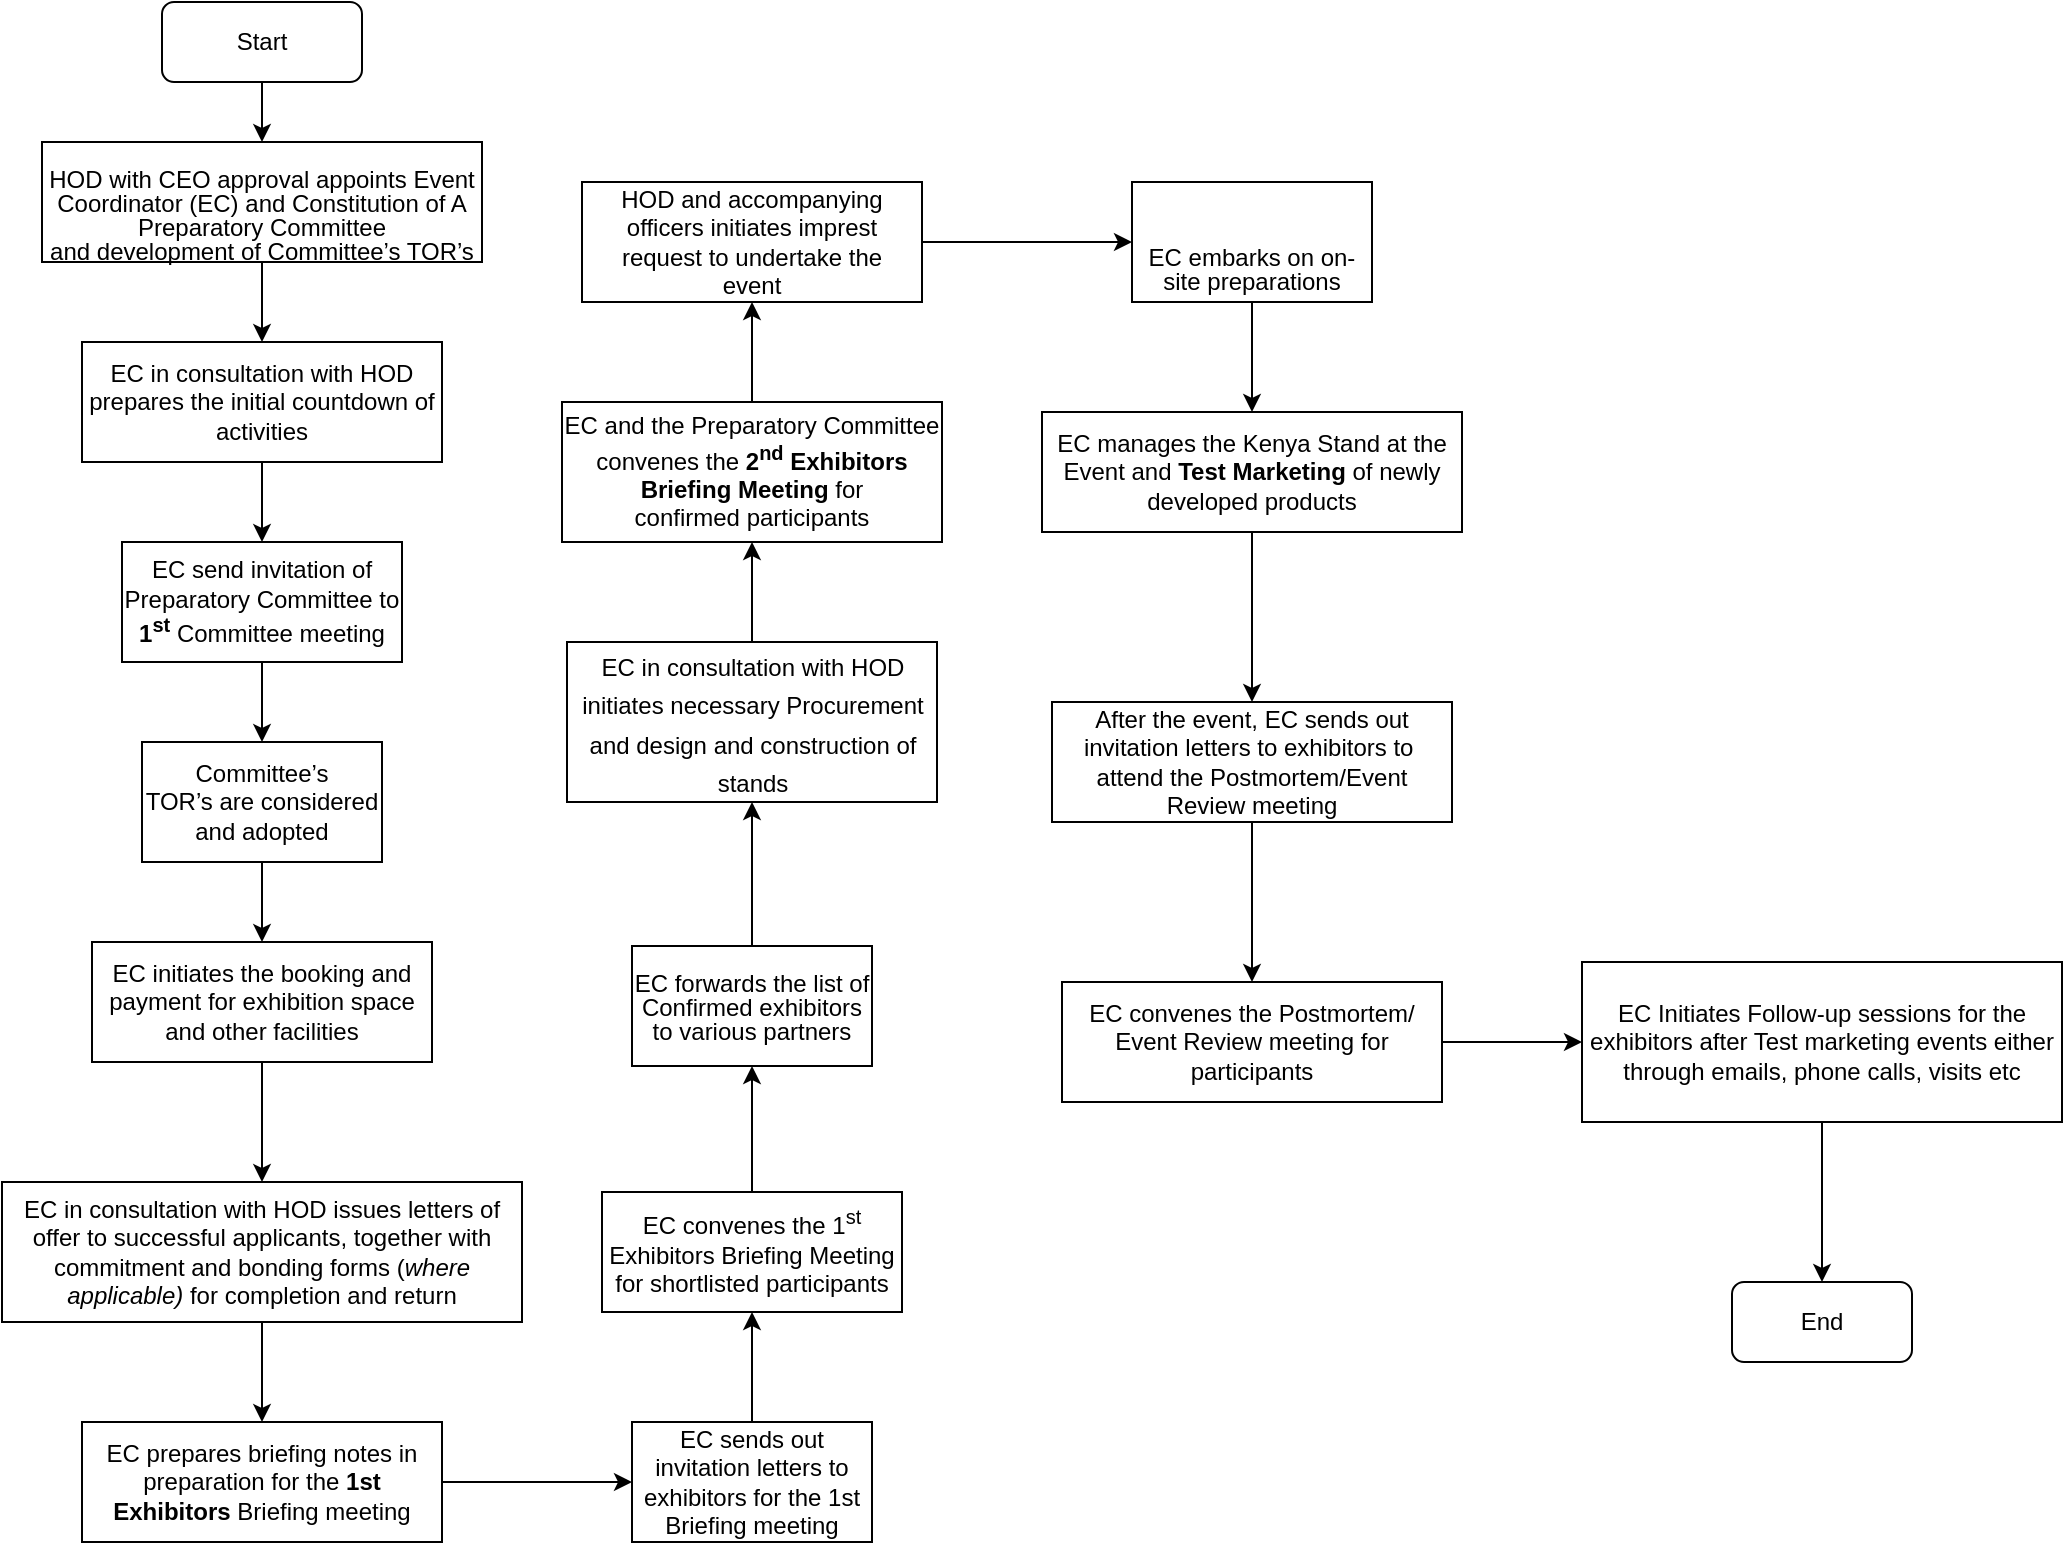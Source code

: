 <mxfile version="13.6.6" type="github">
  <diagram id="T99PzUVAFDoQMoi26orQ" name="Page-1">
    <mxGraphModel dx="1038" dy="547" grid="1" gridSize="10" guides="1" tooltips="1" connect="1" arrows="1" fold="1" page="1" pageScale="1" pageWidth="1169" pageHeight="827" math="0" shadow="0">
      <root>
        <mxCell id="0" />
        <mxCell id="1" parent="0" />
        <mxCell id="MGRTIfC5R2zvSQsZUkEv-1" value="Start" style="rounded=1;whiteSpace=wrap;html=1;" vertex="1" parent="1">
          <mxGeometry x="120" y="30" width="100" height="40" as="geometry" />
        </mxCell>
        <mxCell id="MGRTIfC5R2zvSQsZUkEv-5" value="" style="edgeStyle=orthogonalEdgeStyle;rounded=0;orthogonalLoop=1;jettySize=auto;html=1;" edge="1" parent="1" source="MGRTIfC5R2zvSQsZUkEv-2" target="MGRTIfC5R2zvSQsZUkEv-4">
          <mxGeometry relative="1" as="geometry" />
        </mxCell>
        <mxCell id="MGRTIfC5R2zvSQsZUkEv-2" value="&lt;br/&gt;&lt;p style=&quot;margin-bottom: 0in ; line-height: 100%&quot;&gt;&lt;font face=&quot;Arial, serif&quot;&gt;HOD with CEO approval appoints Event Coordinator (EC) and Constitution of A Preparatory Committee&lt;br/&gt; and development of Committee’s TOR’s&lt;/font&gt;&lt;/p&gt;&lt;br/&gt;" style="rounded=0;whiteSpace=wrap;html=1;" vertex="1" parent="1">
          <mxGeometry x="60" y="100" width="220" height="60" as="geometry" />
        </mxCell>
        <mxCell id="MGRTIfC5R2zvSQsZUkEv-3" value="" style="endArrow=classic;html=1;exitX=0.5;exitY=1;exitDx=0;exitDy=0;" edge="1" parent="1" source="MGRTIfC5R2zvSQsZUkEv-1" target="MGRTIfC5R2zvSQsZUkEv-2">
          <mxGeometry width="50" height="50" relative="1" as="geometry">
            <mxPoint x="370" y="210" as="sourcePoint" />
            <mxPoint x="420" y="160" as="targetPoint" />
          </mxGeometry>
        </mxCell>
        <mxCell id="MGRTIfC5R2zvSQsZUkEv-7" value="" style="edgeStyle=orthogonalEdgeStyle;rounded=0;orthogonalLoop=1;jettySize=auto;html=1;" edge="1" parent="1" source="MGRTIfC5R2zvSQsZUkEv-4" target="MGRTIfC5R2zvSQsZUkEv-6">
          <mxGeometry relative="1" as="geometry" />
        </mxCell>
        <mxCell id="MGRTIfC5R2zvSQsZUkEv-4" value="&lt;font face=&quot;Arial, serif&quot;&gt;EC in consultation with HOD prepares the initial &lt;/font&gt;&lt;font face=&quot;Arial, serif&quot;&gt;countdown&lt;/font&gt;&lt;font face=&quot;Arial, serif&quot;&gt; of activities&lt;/font&gt;" style="whiteSpace=wrap;html=1;rounded=0;" vertex="1" parent="1">
          <mxGeometry x="80" y="200" width="180" height="60" as="geometry" />
        </mxCell>
        <mxCell id="MGRTIfC5R2zvSQsZUkEv-9" value="" style="edgeStyle=orthogonalEdgeStyle;rounded=0;orthogonalLoop=1;jettySize=auto;html=1;" edge="1" parent="1" source="MGRTIfC5R2zvSQsZUkEv-6" target="MGRTIfC5R2zvSQsZUkEv-8">
          <mxGeometry relative="1" as="geometry" />
        </mxCell>
        <mxCell id="MGRTIfC5R2zvSQsZUkEv-6" value="&lt;font face=&quot;Arial, serif&quot;&gt;&lt;span lang=&quot;en-GB&quot;&gt;EC send invitation&lt;/span&gt;&lt;/font&gt;&lt;font face=&quot;Arial, serif&quot;&gt;&lt;span lang=&quot;en-GB&quot;&gt; of &lt;/span&gt;&lt;/font&gt;&lt;font face=&quot;Arial, serif&quot;&gt;&lt;span lang=&quot;en-US&quot;&gt;Preparatory Committee to &lt;/span&gt;&lt;/font&gt;&lt;font face=&quot;Arial, serif&quot;&gt;&lt;span lang=&quot;en-US&quot;&gt;&lt;b&gt;1&lt;/b&gt;&lt;/span&gt;&lt;/font&gt;&lt;sup&gt;&lt;font face=&quot;Arial, serif&quot;&gt;&lt;span lang=&quot;en-US&quot;&gt;&lt;b&gt;st&lt;/b&gt;&lt;/span&gt;&lt;/font&gt;&lt;/sup&gt;&lt;font face=&quot;Arial, serif&quot;&gt;&lt;b&gt; &lt;/b&gt;&lt;span lang=&quot;en-US&quot;&gt;Committee meeting&lt;/span&gt;&lt;/font&gt;" style="whiteSpace=wrap;html=1;rounded=0;" vertex="1" parent="1">
          <mxGeometry x="100" y="300" width="140" height="60" as="geometry" />
        </mxCell>
        <mxCell id="MGRTIfC5R2zvSQsZUkEv-11" value="" style="edgeStyle=orthogonalEdgeStyle;rounded=0;orthogonalLoop=1;jettySize=auto;html=1;" edge="1" parent="1" source="MGRTIfC5R2zvSQsZUkEv-8" target="MGRTIfC5R2zvSQsZUkEv-10">
          <mxGeometry relative="1" as="geometry" />
        </mxCell>
        <mxCell id="MGRTIfC5R2zvSQsZUkEv-8" value="&lt;font face=&quot;Arial, serif&quot;&gt;Committee’s&lt;br/&gt;TOR’s are considered and adopted&lt;/font&gt;&lt;br/&gt;" style="whiteSpace=wrap;html=1;rounded=0;" vertex="1" parent="1">
          <mxGeometry x="110" y="400" width="120" height="60" as="geometry" />
        </mxCell>
        <mxCell id="MGRTIfC5R2zvSQsZUkEv-13" value="" style="edgeStyle=orthogonalEdgeStyle;rounded=0;orthogonalLoop=1;jettySize=auto;html=1;" edge="1" parent="1" source="MGRTIfC5R2zvSQsZUkEv-10" target="MGRTIfC5R2zvSQsZUkEv-12">
          <mxGeometry relative="1" as="geometry" />
        </mxCell>
        <mxCell id="MGRTIfC5R2zvSQsZUkEv-10" value="&lt;font face=&quot;Arial, serif&quot;&gt;EC initiates the booking and payment for  exhibition space&lt;/font&gt;&lt;font face=&quot;Arial, serif&quot;&gt; and other facilities&lt;br&gt;&lt;/font&gt;" style="whiteSpace=wrap;html=1;rounded=0;" vertex="1" parent="1">
          <mxGeometry x="85" y="500" width="170" height="60" as="geometry" />
        </mxCell>
        <mxCell id="MGRTIfC5R2zvSQsZUkEv-15" value="" style="edgeStyle=orthogonalEdgeStyle;rounded=0;orthogonalLoop=1;jettySize=auto;html=1;" edge="1" parent="1" source="MGRTIfC5R2zvSQsZUkEv-12" target="MGRTIfC5R2zvSQsZUkEv-14">
          <mxGeometry relative="1" as="geometry" />
        </mxCell>
        <mxCell id="MGRTIfC5R2zvSQsZUkEv-12" value="&lt;font face=&quot;Arial, serif&quot;&gt;&lt;span lang=&quot;en-US&quot;&gt;EC&lt;/span&gt;&lt;/font&gt;&lt;font face=&quot;Arial, serif&quot;&gt; in consultation with HOD issues letters of offer to successful applicants, together with commitment and bonding forms (&lt;/font&gt;&lt;font face=&quot;Arial, serif&quot;&gt;&lt;i&gt;where applicable)&lt;/i&gt;&lt;/font&gt;&lt;font face=&quot;Arial, serif&quot;&gt; for completion and return&lt;/font&gt;" style="whiteSpace=wrap;html=1;rounded=0;" vertex="1" parent="1">
          <mxGeometry x="40" y="620" width="260" height="70" as="geometry" />
        </mxCell>
        <mxCell id="MGRTIfC5R2zvSQsZUkEv-17" value="" style="edgeStyle=orthogonalEdgeStyle;rounded=0;orthogonalLoop=1;jettySize=auto;html=1;" edge="1" parent="1" source="MGRTIfC5R2zvSQsZUkEv-14" target="MGRTIfC5R2zvSQsZUkEv-16">
          <mxGeometry relative="1" as="geometry" />
        </mxCell>
        <mxCell id="MGRTIfC5R2zvSQsZUkEv-14" value="&lt;font face=&quot;Arial, serif&quot;&gt;&lt;span lang=&quot;en-US&quot;&gt;EC&lt;/span&gt;&lt;/font&gt;&lt;font face=&quot;Arial, serif&quot;&gt; prepares briefing notes in preparation for the &lt;/font&gt;&lt;font face=&quot;Arial, serif&quot;&gt;&lt;b&gt;1st&lt;/b&gt;&lt;/font&gt;&lt;font face=&quot;Arial, serif&quot;&gt;&lt;b&gt; Exhibitors&lt;/b&gt;&lt;/font&gt;&lt;font face=&quot;Arial, serif&quot;&gt; Briefing meeting&lt;/font&gt;" style="whiteSpace=wrap;html=1;rounded=0;" vertex="1" parent="1">
          <mxGeometry x="80" y="740" width="180" height="60" as="geometry" />
        </mxCell>
        <mxCell id="MGRTIfC5R2zvSQsZUkEv-19" value="" style="edgeStyle=orthogonalEdgeStyle;rounded=0;orthogonalLoop=1;jettySize=auto;html=1;" edge="1" parent="1" source="MGRTIfC5R2zvSQsZUkEv-16" target="MGRTIfC5R2zvSQsZUkEv-18">
          <mxGeometry relative="1" as="geometry" />
        </mxCell>
        <mxCell id="MGRTIfC5R2zvSQsZUkEv-16" value="&lt;font face=&quot;Arial, serif&quot;&gt;&lt;span lang=&quot;en-US&quot;&gt;EC&lt;/span&gt;&lt;/font&gt;&lt;font face=&quot;Arial, serif&quot;&gt; sends out invitation letters to exhibitors for the &lt;/font&gt;&lt;font face=&quot;Arial, serif&quot;&gt;1st Briefing meeting&lt;/font&gt;" style="whiteSpace=wrap;html=1;rounded=0;" vertex="1" parent="1">
          <mxGeometry x="355" y="740" width="120" height="60" as="geometry" />
        </mxCell>
        <mxCell id="MGRTIfC5R2zvSQsZUkEv-21" value="" style="edgeStyle=orthogonalEdgeStyle;rounded=0;orthogonalLoop=1;jettySize=auto;html=1;" edge="1" parent="1" source="MGRTIfC5R2zvSQsZUkEv-18" target="MGRTIfC5R2zvSQsZUkEv-20">
          <mxGeometry relative="1" as="geometry" />
        </mxCell>
        <mxCell id="MGRTIfC5R2zvSQsZUkEv-18" value="&lt;font face=&quot;Arial, serif&quot;&gt;&lt;span lang=&quot;en-US&quot;&gt;EC&lt;/span&gt;&lt;/font&gt;&lt;font face=&quot;Arial, serif&quot;&gt; convenes the &lt;/font&gt;&lt;font face=&quot;Arial, serif&quot;&gt;1&lt;/font&gt;&lt;sup&gt;&lt;font face=&quot;Arial, serif&quot;&gt;st&lt;/font&gt;&lt;/sup&gt;&lt;font face=&quot;Arial, serif&quot;&gt;&lt;sup&gt; &lt;/sup&gt;Exhibitors Briefing Meeting&lt;/font&gt;&lt;font face=&quot;Arial, serif&quot;&gt; for shortlisted participants&lt;/font&gt;" style="whiteSpace=wrap;html=1;rounded=0;" vertex="1" parent="1">
          <mxGeometry x="340" y="625" width="150" height="60" as="geometry" />
        </mxCell>
        <mxCell id="MGRTIfC5R2zvSQsZUkEv-23" value="" style="edgeStyle=orthogonalEdgeStyle;rounded=0;orthogonalLoop=1;jettySize=auto;html=1;" edge="1" parent="1" source="MGRTIfC5R2zvSQsZUkEv-20" target="MGRTIfC5R2zvSQsZUkEv-22">
          <mxGeometry relative="1" as="geometry" />
        </mxCell>
        <mxCell id="MGRTIfC5R2zvSQsZUkEv-20" value="&lt;font style=&quot;font-size: 12px&quot;&gt;&lt;br&gt;&lt;/font&gt;&lt;p style=&quot;margin-top: 0.07in ; margin-bottom: 0.07in ; line-height: 100%&quot; lang=&quot;en-US&quot;&gt;&lt;font style=&quot;font-size: 12px&quot;&gt;&lt;font style=&quot;font-size: 12px&quot; face=&quot;Times New Roman, serif&quot;&gt;&lt;font style=&quot;font-size: 12px&quot; face=&quot;Arial, serif&quot;&gt;&lt;font style=&quot;font-size: 12px&quot;&gt;EC forwards the list of Confirmed exhibitors to various partners&lt;/font&gt;&lt;/font&gt;&lt;/font&gt;&lt;/font&gt;&lt;/p&gt;&lt;font style=&quot;font-size: 12px&quot;&gt;&lt;br&gt;&lt;/font&gt;" style="whiteSpace=wrap;html=1;rounded=0;" vertex="1" parent="1">
          <mxGeometry x="355" y="502" width="120" height="60" as="geometry" />
        </mxCell>
        <mxCell id="MGRTIfC5R2zvSQsZUkEv-25" value="" style="edgeStyle=orthogonalEdgeStyle;rounded=0;orthogonalLoop=1;jettySize=auto;html=1;" edge="1" parent="1" source="MGRTIfC5R2zvSQsZUkEv-22" target="MGRTIfC5R2zvSQsZUkEv-24">
          <mxGeometry relative="1" as="geometry" />
        </mxCell>
        <mxCell id="MGRTIfC5R2zvSQsZUkEv-22" value="&lt;font face=&quot;Times New Roman, serif&quot;&gt;&lt;font size=&quot;3&quot;&gt;&lt;font face=&quot;Arial, serif&quot;&gt;&lt;font style=&quot;font-size: 12px&quot;&gt;EC in consultation with HOD initiates necessary Procurement and design and construction of stands&lt;/font&gt;&lt;/font&gt;&lt;/font&gt;&lt;/font&gt;" style="whiteSpace=wrap;html=1;rounded=0;" vertex="1" parent="1">
          <mxGeometry x="322.5" y="350" width="185" height="80" as="geometry" />
        </mxCell>
        <mxCell id="MGRTIfC5R2zvSQsZUkEv-27" value="" style="edgeStyle=orthogonalEdgeStyle;rounded=0;orthogonalLoop=1;jettySize=auto;html=1;" edge="1" parent="1" source="MGRTIfC5R2zvSQsZUkEv-24" target="MGRTIfC5R2zvSQsZUkEv-26">
          <mxGeometry relative="1" as="geometry" />
        </mxCell>
        <mxCell id="MGRTIfC5R2zvSQsZUkEv-24" value="&lt;font face=&quot;Arial, serif&quot;&gt;&lt;span lang=&quot;en-US&quot;&gt;EC&lt;/span&gt;&lt;/font&gt;&lt;font face=&quot;Arial, serif&quot;&gt; and the Preparatory Committee convenes the &lt;/font&gt;&lt;font face=&quot;Arial, serif&quot;&gt;&lt;b&gt;2&lt;/b&gt;&lt;/font&gt;&lt;sup&gt;&lt;font face=&quot;Arial, serif&quot;&gt;&lt;b&gt;nd&lt;/b&gt;&lt;/font&gt;&lt;/sup&gt;&lt;font face=&quot;Arial, serif&quot;&gt;&lt;b&gt; Exhibitors Briefing Meeting&lt;/b&gt;&lt;/font&gt;&lt;font face=&quot;Arial, serif&quot;&gt; for&lt;br&gt;confirmed participants&lt;/font&gt;" style="whiteSpace=wrap;html=1;rounded=0;" vertex="1" parent="1">
          <mxGeometry x="320" y="230" width="190" height="70" as="geometry" />
        </mxCell>
        <mxCell id="MGRTIfC5R2zvSQsZUkEv-29" value="" style="edgeStyle=orthogonalEdgeStyle;rounded=0;orthogonalLoop=1;jettySize=auto;html=1;" edge="1" parent="1" source="MGRTIfC5R2zvSQsZUkEv-26" target="MGRTIfC5R2zvSQsZUkEv-28">
          <mxGeometry relative="1" as="geometry" />
        </mxCell>
        <mxCell id="MGRTIfC5R2zvSQsZUkEv-26" value="&lt;font face=&quot;Arial, serif&quot;&gt;HOD and accompanying officers initiates imprest request to undertake the&lt;br&gt;event&lt;/font&gt;" style="whiteSpace=wrap;html=1;rounded=0;" vertex="1" parent="1">
          <mxGeometry x="330" y="120" width="170" height="60" as="geometry" />
        </mxCell>
        <mxCell id="MGRTIfC5R2zvSQsZUkEv-31" value="" style="edgeStyle=orthogonalEdgeStyle;rounded=0;orthogonalLoop=1;jettySize=auto;html=1;" edge="1" parent="1" source="MGRTIfC5R2zvSQsZUkEv-28" target="MGRTIfC5R2zvSQsZUkEv-30">
          <mxGeometry relative="1" as="geometry" />
        </mxCell>
        <mxCell id="MGRTIfC5R2zvSQsZUkEv-28" value="&lt;br&gt;&lt;p style=&quot;margin-bottom: 0in ; line-height: 100%&quot;&gt;&lt;font face=&quot;Arial, serif&quot;&gt;&lt;span lang=&quot;en-US&quot;&gt;EC&lt;/span&gt;&lt;/font&gt;&lt;font face=&quot;Arial, serif&quot;&gt; embarks on on-site preparations&lt;/font&gt;&lt;/p&gt;" style="whiteSpace=wrap;html=1;rounded=0;" vertex="1" parent="1">
          <mxGeometry x="605" y="120" width="120" height="60" as="geometry" />
        </mxCell>
        <mxCell id="MGRTIfC5R2zvSQsZUkEv-33" value="" style="edgeStyle=orthogonalEdgeStyle;rounded=0;orthogonalLoop=1;jettySize=auto;html=1;" edge="1" parent="1" source="MGRTIfC5R2zvSQsZUkEv-30" target="MGRTIfC5R2zvSQsZUkEv-32">
          <mxGeometry relative="1" as="geometry" />
        </mxCell>
        <mxCell id="MGRTIfC5R2zvSQsZUkEv-30" value="&lt;font style=&quot;font-size: 12px&quot; color=&quot;#000000&quot;&gt;&lt;font style=&quot;font-size: 12px&quot; face=&quot;Arial, serif&quot;&gt;&lt;font style=&quot;font-size: 12px&quot;&gt;&lt;span lang=&quot;en-US&quot;&gt;EC &lt;/span&gt;&lt;/font&gt;&lt;/font&gt;&lt;/font&gt;&lt;font style=&quot;font-size: 12px&quot; color=&quot;#000000&quot;&gt;&lt;font style=&quot;font-size: 12px&quot; face=&quot;Arial, serif&quot;&gt;&lt;font style=&quot;font-size: 12px&quot;&gt;manages the Kenya Stand at the Event&lt;/font&gt;&lt;/font&gt;&lt;/font&gt;&lt;font face=&quot;Arial, serif&quot;&gt;&lt;font style=&quot;font-size: 12px&quot; face=&quot;Arial, serif&quot;&gt;&lt;font style=&quot;font-size: 12px&quot;&gt;&lt;span lang=&quot;en-US&quot;&gt; and&lt;/span&gt;&lt;/font&gt;&lt;/font&gt; &lt;span lang=&quot;en-GB&quot;&gt;&lt;b&gt;Test Marketing&lt;/b&gt;&lt;/span&gt;&lt;/font&gt;&lt;font face=&quot;Arial, serif&quot;&gt;&lt;span lang=&quot;en-GB&quot;&gt; of newly developed products&lt;/span&gt;&lt;/font&gt;" style="whiteSpace=wrap;html=1;rounded=0;" vertex="1" parent="1">
          <mxGeometry x="560" y="235" width="210" height="60" as="geometry" />
        </mxCell>
        <mxCell id="MGRTIfC5R2zvSQsZUkEv-35" value="" style="edgeStyle=orthogonalEdgeStyle;rounded=0;orthogonalLoop=1;jettySize=auto;html=1;" edge="1" parent="1" source="MGRTIfC5R2zvSQsZUkEv-32" target="MGRTIfC5R2zvSQsZUkEv-34">
          <mxGeometry relative="1" as="geometry" />
        </mxCell>
        <mxCell id="MGRTIfC5R2zvSQsZUkEv-32" value="&lt;font face=&quot;Arial, serif&quot;&gt;After the event, &lt;/font&gt;&lt;font face=&quot;Arial, serif&quot;&gt;&lt;span lang=&quot;en-US&quot;&gt;EC&lt;/span&gt;&lt;/font&gt;&lt;font face=&quot;Arial, serif&quot;&gt; sends out invitation letters to exhibitors to&amp;nbsp; attend the &lt;/font&gt;&lt;font face=&quot;Arial, serif&quot;&gt;Postmortem/Event Review meeting&lt;/font&gt;" style="whiteSpace=wrap;html=1;rounded=0;" vertex="1" parent="1">
          <mxGeometry x="565" y="380" width="200" height="60" as="geometry" />
        </mxCell>
        <mxCell id="MGRTIfC5R2zvSQsZUkEv-39" value="" style="edgeStyle=orthogonalEdgeStyle;rounded=0;orthogonalLoop=1;jettySize=auto;html=1;" edge="1" parent="1" source="MGRTIfC5R2zvSQsZUkEv-34" target="MGRTIfC5R2zvSQsZUkEv-38">
          <mxGeometry relative="1" as="geometry" />
        </mxCell>
        <mxCell id="MGRTIfC5R2zvSQsZUkEv-34" value="&lt;font face=&quot;Arial, serif&quot;&gt;&lt;span lang=&quot;en-US&quot;&gt;EC&lt;/span&gt;&lt;/font&gt;&lt;font face=&quot;Arial, serif&quot;&gt; convenes the&lt;/font&gt;&lt;font face=&quot;Arial, serif&quot;&gt;&lt;b&gt; &lt;/b&gt;Postmortem/ Event Review meeting&lt;/font&gt;&lt;font face=&quot;Arial, serif&quot;&gt; for participants&lt;/font&gt;" style="whiteSpace=wrap;html=1;rounded=0;" vertex="1" parent="1">
          <mxGeometry x="570" y="520" width="190" height="60" as="geometry" />
        </mxCell>
        <mxCell id="MGRTIfC5R2zvSQsZUkEv-36" value="End" style="rounded=1;whiteSpace=wrap;html=1;" vertex="1" parent="1">
          <mxGeometry x="905" y="670" width="90" height="40" as="geometry" />
        </mxCell>
        <mxCell id="MGRTIfC5R2zvSQsZUkEv-40" value="" style="edgeStyle=orthogonalEdgeStyle;rounded=0;orthogonalLoop=1;jettySize=auto;html=1;" edge="1" parent="1" source="MGRTIfC5R2zvSQsZUkEv-38" target="MGRTIfC5R2zvSQsZUkEv-36">
          <mxGeometry relative="1" as="geometry" />
        </mxCell>
        <mxCell id="MGRTIfC5R2zvSQsZUkEv-38" value="&lt;font style=&quot;font-size: 12px&quot; face=&quot;Arial, serif&quot;&gt;&lt;span lang=&quot;en-US&quot;&gt;EC Initiates &lt;/span&gt;&lt;/font&gt;&lt;font style=&quot;font-size: 12px&quot; face=&quot;Arial, serif&quot;&gt;Follow-up sessions&lt;/font&gt;&lt;font style=&quot;font-size: 12px&quot; face=&quot;Arial, serif&quot;&gt;&lt;span lang=&quot;en-US&quot;&gt; for the exhibitors &lt;/span&gt;&lt;/font&gt;&lt;font style=&quot;font-size: 12px&quot; face=&quot;Arial, serif&quot;&gt;after&lt;/font&gt;&lt;font style=&quot;font-size: 12px&quot; face=&quot;Arial, serif&quot;&gt; Test marketing events&lt;/font&gt;&lt;font style=&quot;font-size: 12px&quot; face=&quot;Arial, serif&quot;&gt;&lt;span lang=&quot;en-US&quot;&gt; either through emails, phone calls, visits etc&lt;/span&gt;&lt;/font&gt;" style="whiteSpace=wrap;html=1;rounded=0;" vertex="1" parent="1">
          <mxGeometry x="830" y="510" width="240" height="80" as="geometry" />
        </mxCell>
      </root>
    </mxGraphModel>
  </diagram>
</mxfile>
